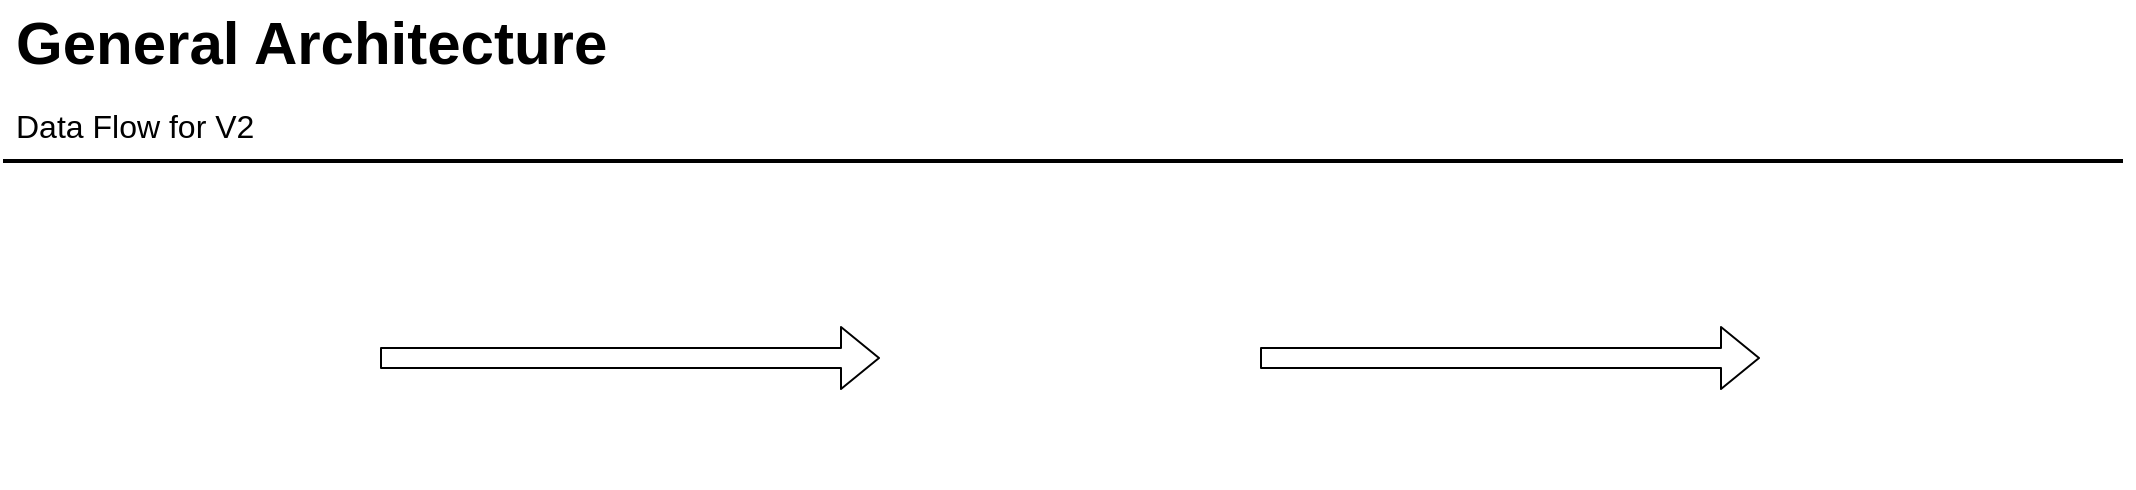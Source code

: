 <mxfile version="14.6.6" type="github">
  <diagram id="Ht1M8jgEwFfnCIfOTk4-" name="Page-1">
    <mxGraphModel dx="1426" dy="794" grid="1" gridSize="10" guides="1" tooltips="1" connect="1" arrows="1" fold="1" page="1" pageScale="1" pageWidth="1169" pageHeight="827" math="0" shadow="0">
      <root>
        <mxCell id="0" />
        <mxCell id="1" parent="0" />
        <mxCell id="-QjtrjUzRDEMRZ5MF8oH-47" value="General Architecture" style="text;html=1;resizable=0;points=[];autosize=1;align=left;verticalAlign=top;spacingTop=-4;fontSize=30;fontStyle=1" parent="1" vertex="1">
          <mxGeometry x="56.5" y="64.5" width="310" height="40" as="geometry" />
        </mxCell>
        <mxCell id="-QjtrjUzRDEMRZ5MF8oH-48" value="Data Flow for V2" style="text;html=1;resizable=0;points=[];autosize=1;align=left;verticalAlign=top;spacingTop=-4;fontSize=16;" parent="1" vertex="1">
          <mxGeometry x="56.5" y="114.5" width="130" height="20" as="geometry" />
        </mxCell>
        <mxCell id="SCVMTBWpLvtzJIhz15lM-1" value="" style="line;strokeWidth=2;html=1;fontSize=14;" parent="1" vertex="1">
          <mxGeometry x="52.5" y="139.5" width="1060" height="10" as="geometry" />
        </mxCell>
        <mxCell id="zOO34k_O3mPaFkdZbeg5-1" value="" style="shape=image;html=1;verticalAlign=top;verticalLabelPosition=bottom;labelBackgroundColor=#ffffff;imageAspect=0;aspect=fixed;image=https://cdn2.iconfinder.com/data/icons/social-hand-drawn-icons/64/social_54-128.png" vertex="1" parent="1">
          <mxGeometry x="90" y="180" width="128" height="128" as="geometry" />
        </mxCell>
        <mxCell id="zOO34k_O3mPaFkdZbeg5-2" value="" style="shape=flexArrow;endArrow=classic;html=1;" edge="1" parent="1">
          <mxGeometry width="50" height="50" relative="1" as="geometry">
            <mxPoint x="241" y="243" as="sourcePoint" />
            <mxPoint x="491" y="243" as="targetPoint" />
          </mxGeometry>
        </mxCell>
        <mxCell id="zOO34k_O3mPaFkdZbeg5-3" value="" style="shape=image;html=1;verticalAlign=top;verticalLabelPosition=bottom;labelBackgroundColor=#ffffff;imageAspect=0;aspect=fixed;image=https://cdn4.iconfinder.com/data/icons/markerstyle_icons/PNG/64px/link.png" vertex="1" parent="1">
          <mxGeometry x="550" y="197" width="94" height="94" as="geometry" />
        </mxCell>
        <mxCell id="zOO34k_O3mPaFkdZbeg5-4" value="" style="shape=flexArrow;endArrow=classic;html=1;" edge="1" parent="1">
          <mxGeometry width="50" height="50" relative="1" as="geometry">
            <mxPoint x="681" y="243" as="sourcePoint" />
            <mxPoint x="931" y="243" as="targetPoint" />
          </mxGeometry>
        </mxCell>
        <mxCell id="zOO34k_O3mPaFkdZbeg5-5" value="" style="shape=image;html=1;verticalAlign=top;verticalLabelPosition=bottom;labelBackgroundColor=#ffffff;imageAspect=0;aspect=fixed;image=https://cdn0.iconfinder.com/data/icons/news-and-magazine/512/news-128.png" vertex="1" parent="1">
          <mxGeometry x="990" y="180" width="128" height="128" as="geometry" />
        </mxCell>
      </root>
    </mxGraphModel>
  </diagram>
</mxfile>

